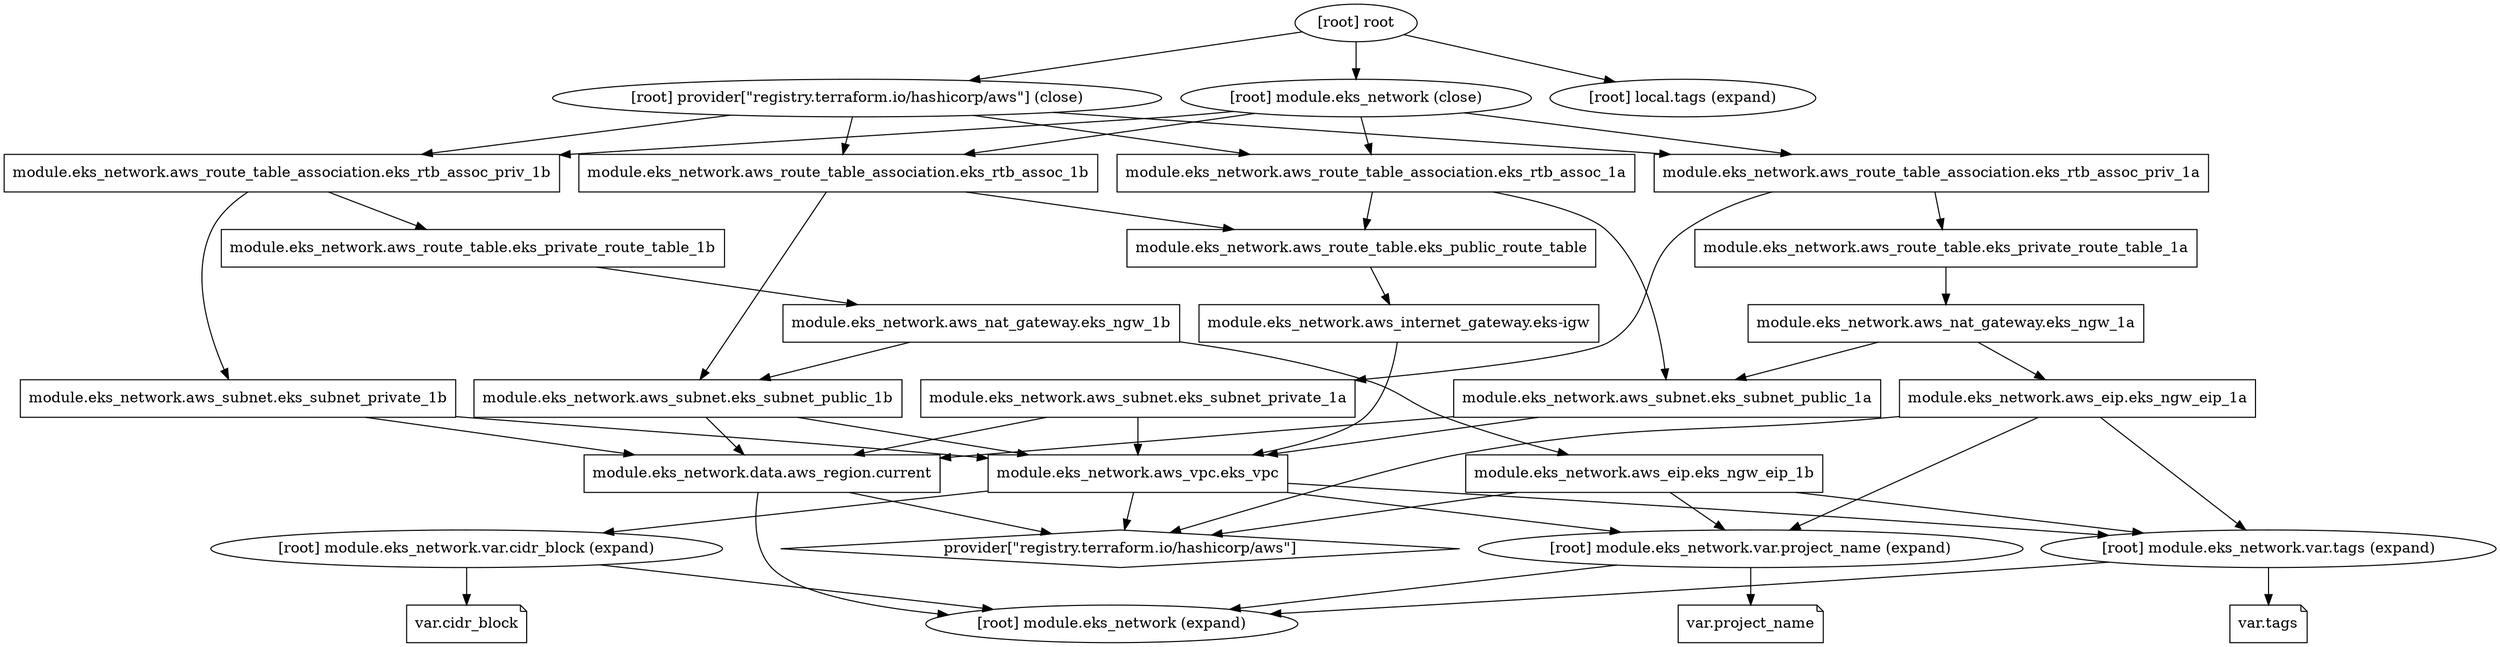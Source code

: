 digraph {
        compound = "true"
        newrank = "true"
        subgraph "root" {
                "[root] module.eks_network.aws_eip.eks_ngw_eip_1a (expand)" [label = "module.eks_network.aws_eip.eks_ngw_eip_1a", shape = "box"]
                "[root] module.eks_network.aws_eip.eks_ngw_eip_1b (expand)" [label = "module.eks_network.aws_eip.eks_ngw_eip_1b", shape = "box"]
                "[root] module.eks_network.aws_internet_gateway.eks-igw (expand)" [label = "module.eks_network.aws_internet_gateway.eks-igw", shape = "box"]
                "[root] module.eks_network.aws_nat_gateway.eks_ngw_1a (expand)" [label = "module.eks_network.aws_nat_gateway.eks_ngw_1a", shape = "box"]
                "[root] module.eks_network.aws_nat_gateway.eks_ngw_1b (expand)" [label = "module.eks_network.aws_nat_gateway.eks_ngw_1b", shape = "box"]
                "[root] module.eks_network.aws_route_table.eks_private_route_table_1a (expand)" [label = "module.eks_network.aws_route_table.eks_private_route_table_1a", shape = "box"]
                "[root] module.eks_network.aws_route_table.eks_private_route_table_1b (expand)" [label = "module.eks_network.aws_route_table.eks_private_route_table_1b", shape = "box"]
                "[root] module.eks_network.aws_route_table.eks_public_route_table (expand)" [label = "module.eks_network.aws_route_table.eks_public_route_table", shape = "box"]
                "[root] module.eks_network.aws_route_table_association.eks_rtb_assoc_1a (expand)" [label = "module.eks_network.aws_route_table_association.eks_rtb_assoc_1a", shape = "box"]
                "[root] module.eks_network.aws_route_table_association.eks_rtb_assoc_1b (expand)" [label = "module.eks_network.aws_route_table_association.eks_rtb_assoc_1b", shape = "box"]
                "[root] module.eks_network.aws_route_table_association.eks_rtb_assoc_priv_1a (expand)" [label = "module.eks_network.aws_route_table_association.eks_rtb_assoc_priv_1a", shape = "box"]
                "[root] module.eks_network.aws_route_table_association.eks_rtb_assoc_priv_1b (expand)" [label = "module.eks_network.aws_route_table_association.eks_rtb_assoc_priv_1b", shape = "box"]
                "[root] module.eks_network.aws_subnet.eks_subnet_private_1a (expand)" [label = "module.eks_network.aws_subnet.eks_subnet_private_1a", shape = "box"]
                "[root] module.eks_network.aws_subnet.eks_subnet_private_1b (expand)" [label = "module.eks_network.aws_subnet.eks_subnet_private_1b", shape = "box"]
                "[root] module.eks_network.aws_subnet.eks_subnet_public_1a (expand)" [label = "module.eks_network.aws_subnet.eks_subnet_public_1a", shape = "box"]
                "[root] module.eks_network.aws_subnet.eks_subnet_public_1b (expand)" [label = "module.eks_network.aws_subnet.eks_subnet_public_1b", shape = "box"]
                "[root] module.eks_network.aws_vpc.eks_vpc (expand)" [label = "module.eks_network.aws_vpc.eks_vpc", shape = "box"]
                "[root] module.eks_network.data.aws_region.current (expand)" [label = "module.eks_network.data.aws_region.current", shape = "box"]
                "[root] provider[\"registry.terraform.io/hashicorp/aws\"]" [label = "provider[\"registry.terraform.io/hashicorp/aws\"]", shape = "diamond"]
                "[root] var.cidr_block" [label = "var.cidr_block", shape = "note"]
                "[root] var.project_name" [label = "var.project_name", shape = "note"]
                "[root] var.tags" [label = "var.tags", shape = "note"]
                "[root] module.eks_network (close)" -> "[root] module.eks_network.aws_route_table_association.eks_rtb_assoc_1a (expand)"
                "[root] module.eks_network (close)" -> "[root] module.eks_network.aws_route_table_association.eks_rtb_assoc_1b (expand)"
                "[root] module.eks_network (close)" -> "[root] module.eks_network.aws_route_table_association.eks_rtb_assoc_priv_1a (expand)"
                "[root] module.eks_network (close)" -> "[root] module.eks_network.aws_route_table_association.eks_rtb_assoc_priv_1b (expand)"
                "[root] module.eks_network.aws_eip.eks_ngw_eip_1a (expand)" -> "[root] module.eks_network.var.project_name (expand)"
                "[root] module.eks_network.aws_eip.eks_ngw_eip_1a (expand)" -> "[root] module.eks_network.var.tags (expand)"
                "[root] module.eks_network.aws_eip.eks_ngw_eip_1a (expand)" -> "[root] provider[\"registry.terraform.io/hashicorp/aws\"]"
                "[root] module.eks_network.aws_eip.eks_ngw_eip_1b (expand)" -> "[root] module.eks_network.var.project_name (expand)"
                "[root] module.eks_network.aws_eip.eks_ngw_eip_1b (expand)" -> "[root] module.eks_network.var.tags (expand)"
                "[root] module.eks_network.aws_eip.eks_ngw_eip_1b (expand)" -> "[root] provider[\"registry.terraform.io/hashicorp/aws\"]"
                "[root] module.eks_network.aws_internet_gateway.eks-igw (expand)" -> "[root] module.eks_network.aws_vpc.eks_vpc (expand)"
                "[root] module.eks_network.aws_nat_gateway.eks_ngw_1a (expand)" -> "[root] module.eks_network.aws_eip.eks_ngw_eip_1a (expand)"
                "[root] module.eks_network.aws_nat_gateway.eks_ngw_1a (expand)" -> "[root] module.eks_network.aws_subnet.eks_subnet_public_1a (expand)"
                "[root] module.eks_network.aws_nat_gateway.eks_ngw_1b (expand)" -> "[root] module.eks_network.aws_eip.eks_ngw_eip_1b (expand)"
                "[root] module.eks_network.aws_nat_gateway.eks_ngw_1b (expand)" -> "[root] module.eks_network.aws_subnet.eks_subnet_public_1b (expand)"
                "[root] module.eks_network.aws_route_table.eks_private_route_table_1a (expand)" -> "[root] module.eks_network.aws_nat_gateway.eks_ngw_1a (expand)"
                "[root] module.eks_network.aws_route_table.eks_private_route_table_1b (expand)" -> "[root] module.eks_network.aws_nat_gateway.eks_ngw_1b (expand)"
                "[root] module.eks_network.aws_route_table.eks_public_route_table (expand)" -> "[root] module.eks_network.aws_internet_gateway.eks-igw (expand)"
                "[root] module.eks_network.aws_route_table_association.eks_rtb_assoc_1a (expand)" -> "[root] module.eks_network.aws_route_table.eks_public_route_table (expand)"
                "[root] module.eks_network.aws_route_table_association.eks_rtb_assoc_1a (expand)" -> "[root] module.eks_network.aws_subnet.eks_subnet_public_1a (expand)"
                "[root] module.eks_network.aws_route_table_association.eks_rtb_assoc_1b (expand)" -> "[root] module.eks_network.aws_route_table.eks_public_route_table (expand)"
                "[root] module.eks_network.aws_route_table_association.eks_rtb_assoc_1b (expand)" -> "[root] module.eks_network.aws_subnet.eks_subnet_public_1b (expand)"
                "[root] module.eks_network.aws_route_table_association.eks_rtb_assoc_priv_1a (expand)" -> "[root] module.eks_network.aws_route_table.eks_private_route_table_1a (expand)"
                "[root] module.eks_network.aws_route_table_association.eks_rtb_assoc_priv_1a (expand)" -> "[root] module.eks_network.aws_subnet.eks_subnet_private_1a (expand)"
                "[root] module.eks_network.aws_route_table_association.eks_rtb_assoc_priv_1b (expand)" -> "[root] module.eks_network.aws_route_table.eks_private_route_table_1b (expand)"
                "[root] module.eks_network.aws_route_table_association.eks_rtb_assoc_priv_1b (expand)" -> "[root] module.eks_network.aws_subnet.eks_subnet_private_1b (expand)"
                "[root] module.eks_network.aws_subnet.eks_subnet_private_1a (expand)" -> "[root] module.eks_network.aws_vpc.eks_vpc (expand)"
                "[root] module.eks_network.aws_subnet.eks_subnet_private_1a (expand)" -> "[root] module.eks_network.data.aws_region.current (expand)"
                "[root] module.eks_network.aws_subnet.eks_subnet_private_1b (expand)" -> "[root] module.eks_network.aws_vpc.eks_vpc (expand)"
                "[root] module.eks_network.aws_subnet.eks_subnet_private_1b (expand)" -> "[root] module.eks_network.data.aws_region.current (expand)"
                "[root] module.eks_network.aws_subnet.eks_subnet_public_1a (expand)" -> "[root] module.eks_network.aws_vpc.eks_vpc (expand)"
                "[root] module.eks_network.aws_subnet.eks_subnet_public_1a (expand)" -> "[root] module.eks_network.data.aws_region.current (expand)"
                "[root] module.eks_network.aws_subnet.eks_subnet_public_1b (expand)" -> "[root] module.eks_network.aws_vpc.eks_vpc (expand)"
                "[root] module.eks_network.aws_subnet.eks_subnet_public_1b (expand)" -> "[root] module.eks_network.data.aws_region.current (expand)"
                "[root] module.eks_network.aws_vpc.eks_vpc (expand)" -> "[root] module.eks_network.var.cidr_block (expand)"
                "[root] module.eks_network.aws_vpc.eks_vpc (expand)" -> "[root] module.eks_network.var.project_name (expand)"
                "[root] module.eks_network.aws_vpc.eks_vpc (expand)" -> "[root] module.eks_network.var.tags (expand)"
                "[root] module.eks_network.aws_vpc.eks_vpc (expand)" -> "[root] provider[\"registry.terraform.io/hashicorp/aws\"]"
                "[root] module.eks_network.data.aws_region.current (expand)" -> "[root] module.eks_network (expand)"
                "[root] module.eks_network.data.aws_region.current (expand)" -> "[root] provider[\"registry.terraform.io/hashicorp/aws\"]"
                "[root] module.eks_network.var.cidr_block (expand)" -> "[root] module.eks_network (expand)"
                "[root] module.eks_network.var.cidr_block (expand)" -> "[root] var.cidr_block"
                "[root] module.eks_network.var.project_name (expand)" -> "[root] module.eks_network (expand)"
                "[root] module.eks_network.var.project_name (expand)" -> "[root] var.project_name"
                "[root] module.eks_network.var.tags (expand)" -> "[root] module.eks_network (expand)"
                "[root] module.eks_network.var.tags (expand)" -> "[root] var.tags"
                "[root] provider[\"registry.terraform.io/hashicorp/aws\"] (close)" -> "[root] module.eks_network.aws_route_table_association.eks_rtb_assoc_1a (expand)"
                "[root] provider[\"registry.terraform.io/hashicorp/aws\"] (close)" -> "[root] module.eks_network.aws_route_table_association.eks_rtb_assoc_1b (expand)"
                "[root] provider[\"registry.terraform.io/hashicorp/aws\"] (close)" -> "[root] module.eks_network.aws_route_table_association.eks_rtb_assoc_priv_1a (expand)"
                "[root] provider[\"registry.terraform.io/hashicorp/aws\"] (close)" -> "[root] module.eks_network.aws_route_table_association.eks_rtb_assoc_priv_1b (expand)"
                "[root] root" -> "[root] local.tags (expand)"
                "[root] root" -> "[root] module.eks_network (close)"
                "[root] root" -> "[root] provider[\"registry.terraform.io/hashicorp/aws\"] (close)"
        }
}
